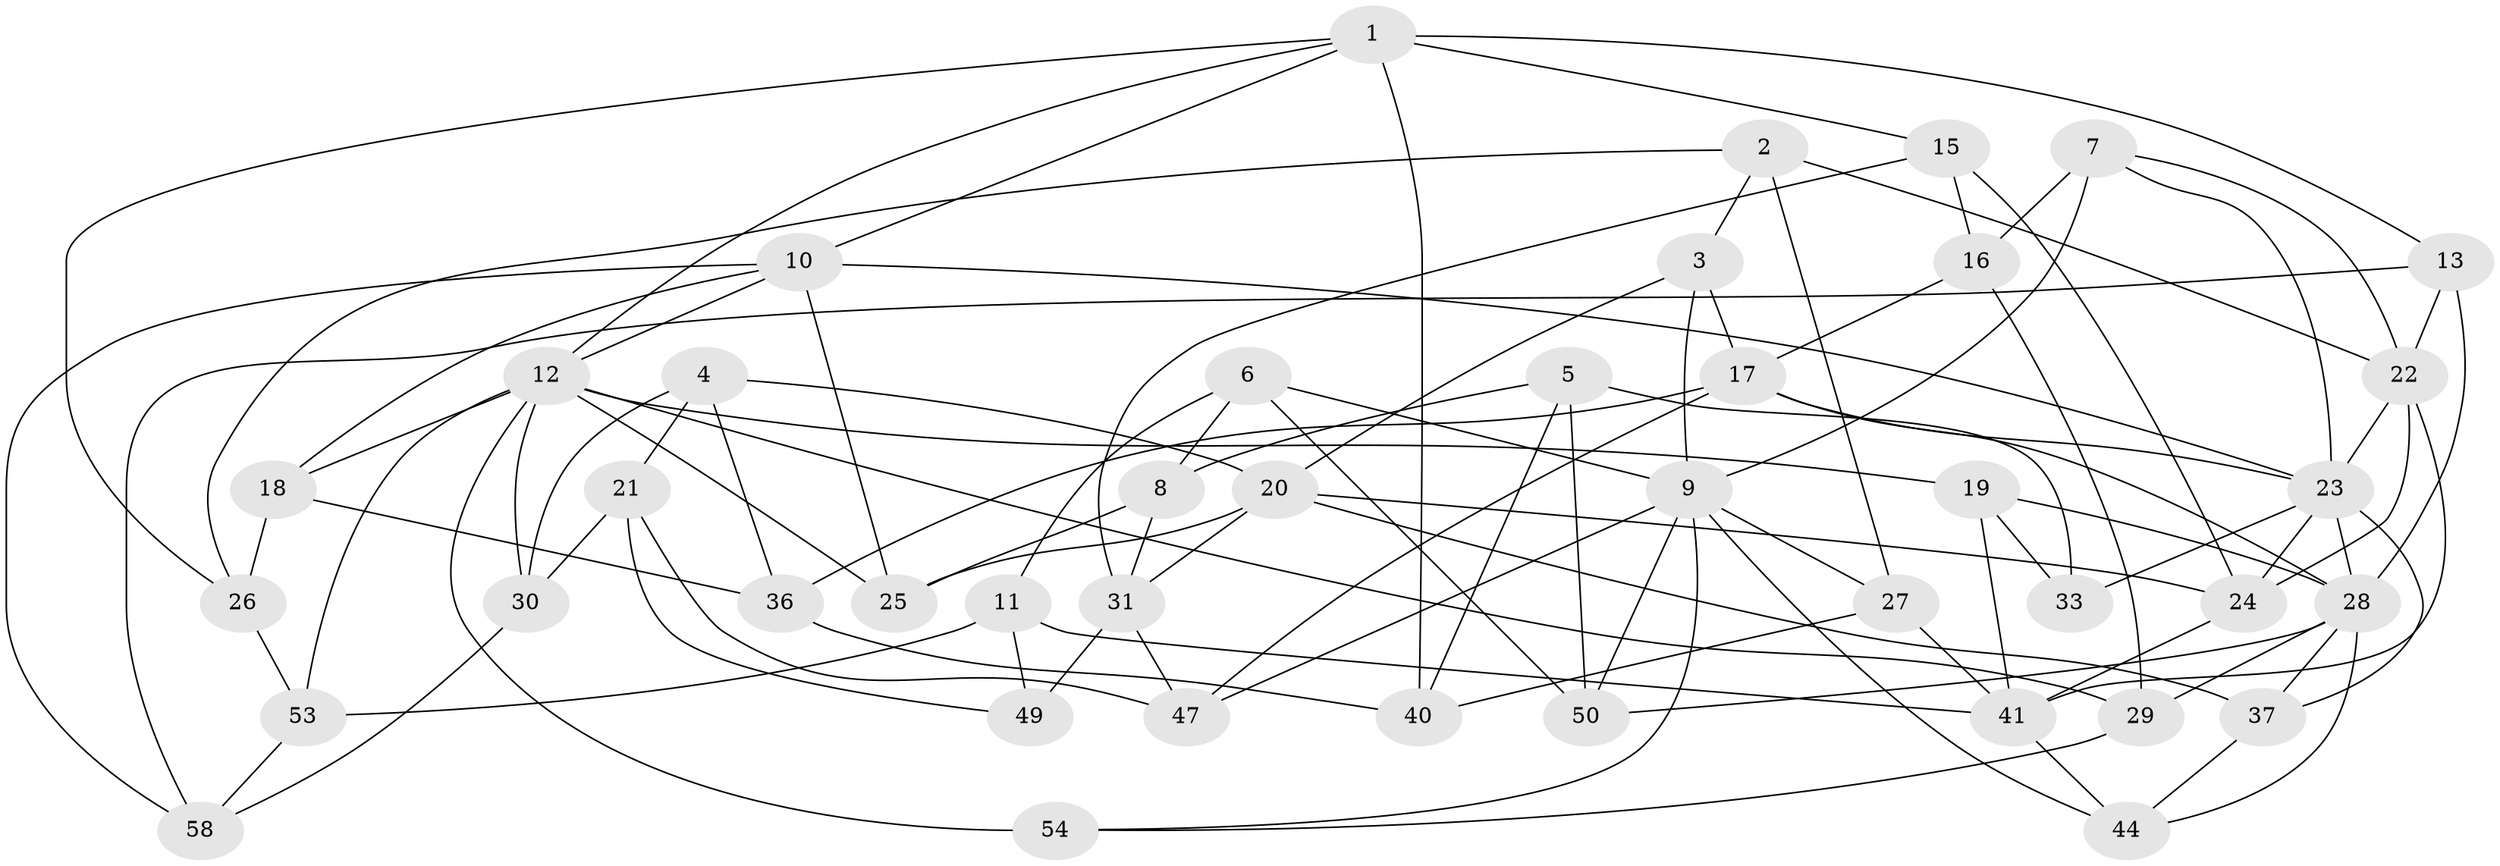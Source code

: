 // original degree distribution, {4: 1.0}
// Generated by graph-tools (version 1.1) at 2025/20/03/04/25 18:20:28]
// undirected, 42 vertices, 98 edges
graph export_dot {
graph [start="1"]
  node [color=gray90,style=filled];
  1 [super="+52"];
  2;
  3;
  4;
  5;
  6;
  7;
  8;
  9 [super="+42+14"];
  10 [super="+55"];
  11;
  12 [super="+39+51"];
  13;
  15;
  16;
  17 [super="+45"];
  18;
  19;
  20 [super="+35"];
  21;
  22 [super="+60"];
  23 [super="+32+43+34"];
  24 [super="+57"];
  25;
  26;
  27;
  28 [super="+56"];
  29;
  30;
  31 [super="+38"];
  33;
  36;
  37;
  40;
  41 [super="+48"];
  44;
  47;
  49;
  50;
  53;
  54;
  58;
  1 -- 15;
  1 -- 13;
  1 -- 40;
  1 -- 10;
  1 -- 26;
  1 -- 12;
  2 -- 3;
  2 -- 27;
  2 -- 26;
  2 -- 22;
  3 -- 20;
  3 -- 9;
  3 -- 17;
  4 -- 20;
  4 -- 21;
  4 -- 30;
  4 -- 36;
  5 -- 40;
  5 -- 8;
  5 -- 50;
  5 -- 33;
  6 -- 50;
  6 -- 11;
  6 -- 8;
  6 -- 9;
  7 -- 16;
  7 -- 9;
  7 -- 22;
  7 -- 23;
  8 -- 25;
  8 -- 31;
  9 -- 47;
  9 -- 50;
  9 -- 54;
  9 -- 27;
  9 -- 44;
  10 -- 25;
  10 -- 12;
  10 -- 18;
  10 -- 58;
  10 -- 23;
  11 -- 53;
  11 -- 49;
  11 -- 41;
  12 -- 53;
  12 -- 54 [weight=2];
  12 -- 29;
  12 -- 30;
  12 -- 25;
  12 -- 18;
  12 -- 19;
  13 -- 58;
  13 -- 22;
  13 -- 28;
  15 -- 16;
  15 -- 31;
  15 -- 24;
  16 -- 29;
  16 -- 17;
  17 -- 36;
  17 -- 28;
  17 -- 47;
  17 -- 23;
  18 -- 26;
  18 -- 36;
  19 -- 33;
  19 -- 41;
  19 -- 28;
  20 -- 25;
  20 -- 24;
  20 -- 37;
  20 -- 31;
  21 -- 30;
  21 -- 49;
  21 -- 47;
  22 -- 24;
  22 -- 23;
  22 -- 41;
  23 -- 33 [weight=2];
  23 -- 24 [weight=2];
  23 -- 37;
  23 -- 28;
  24 -- 41;
  26 -- 53;
  27 -- 41;
  27 -- 40;
  28 -- 50;
  28 -- 29;
  28 -- 37;
  28 -- 44;
  29 -- 54;
  30 -- 58;
  31 -- 49 [weight=2];
  31 -- 47;
  36 -- 40;
  37 -- 44;
  41 -- 44;
  53 -- 58;
}
